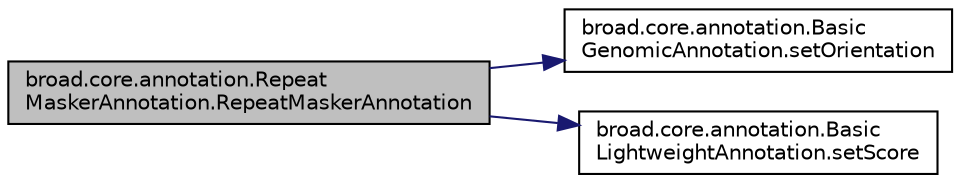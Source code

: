 digraph "broad.core.annotation.RepeatMaskerAnnotation.RepeatMaskerAnnotation"
{
  edge [fontname="Helvetica",fontsize="10",labelfontname="Helvetica",labelfontsize="10"];
  node [fontname="Helvetica",fontsize="10",shape=record];
  rankdir="LR";
  Node1 [label="broad.core.annotation.Repeat\lMaskerAnnotation.RepeatMaskerAnnotation",height=0.2,width=0.4,color="black", fillcolor="grey75", style="filled" fontcolor="black"];
  Node1 -> Node2 [color="midnightblue",fontsize="10",style="solid",fontname="Helvetica"];
  Node2 [label="broad.core.annotation.Basic\lGenomicAnnotation.setOrientation",height=0.2,width=0.4,color="black", fillcolor="white", style="filled",URL="$classbroad_1_1core_1_1annotation_1_1_basic_genomic_annotation.html#a29df7ed3a39e72b77042d4625b536f1b"];
  Node1 -> Node3 [color="midnightblue",fontsize="10",style="solid",fontname="Helvetica"];
  Node3 [label="broad.core.annotation.Basic\lLightweightAnnotation.setScore",height=0.2,width=0.4,color="black", fillcolor="white", style="filled",URL="$classbroad_1_1core_1_1annotation_1_1_basic_lightweight_annotation.html#aeb06d309e53ec158338164b8945b9949"];
}

